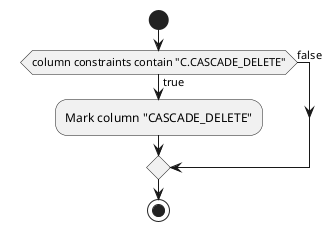 

@startuml
start
if (column constraints contain "C.CASCADE_DELETE") then (true)
  :Mark column "CASCADE_DELETE";
else (false)
endif
stop
@enduml
